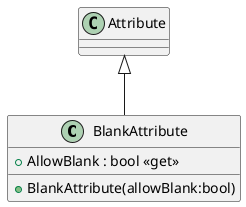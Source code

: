 @startuml
class BlankAttribute {
    + AllowBlank : bool <<get>>
    + BlankAttribute(allowBlank:bool)
}
Attribute <|-- BlankAttribute
@enduml
